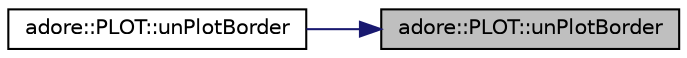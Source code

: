 digraph "adore::PLOT::unPlotBorder"
{
 // LATEX_PDF_SIZE
  edge [fontname="Helvetica",fontsize="10",labelfontname="Helvetica",labelfontsize="10"];
  node [fontname="Helvetica",fontsize="10",shape=record];
  rankdir="RL";
  Node1 [label="adore::PLOT::unPlotBorder",height=0.2,width=0.4,color="black", fillcolor="grey75", style="filled", fontcolor="black",tooltip=" "];
  Node1 -> Node2 [dir="back",color="midnightblue",fontsize="10",style="solid",fontname="Helvetica"];
  Node2 [label="adore::PLOT::unPlotBorder",height=0.2,width=0.4,color="black", fillcolor="white", style="filled",URL="$namespaceadore_1_1PLOT.html#a1a40cec5806595f1355bf0f6db10beeb",tooltip=" "];
}
